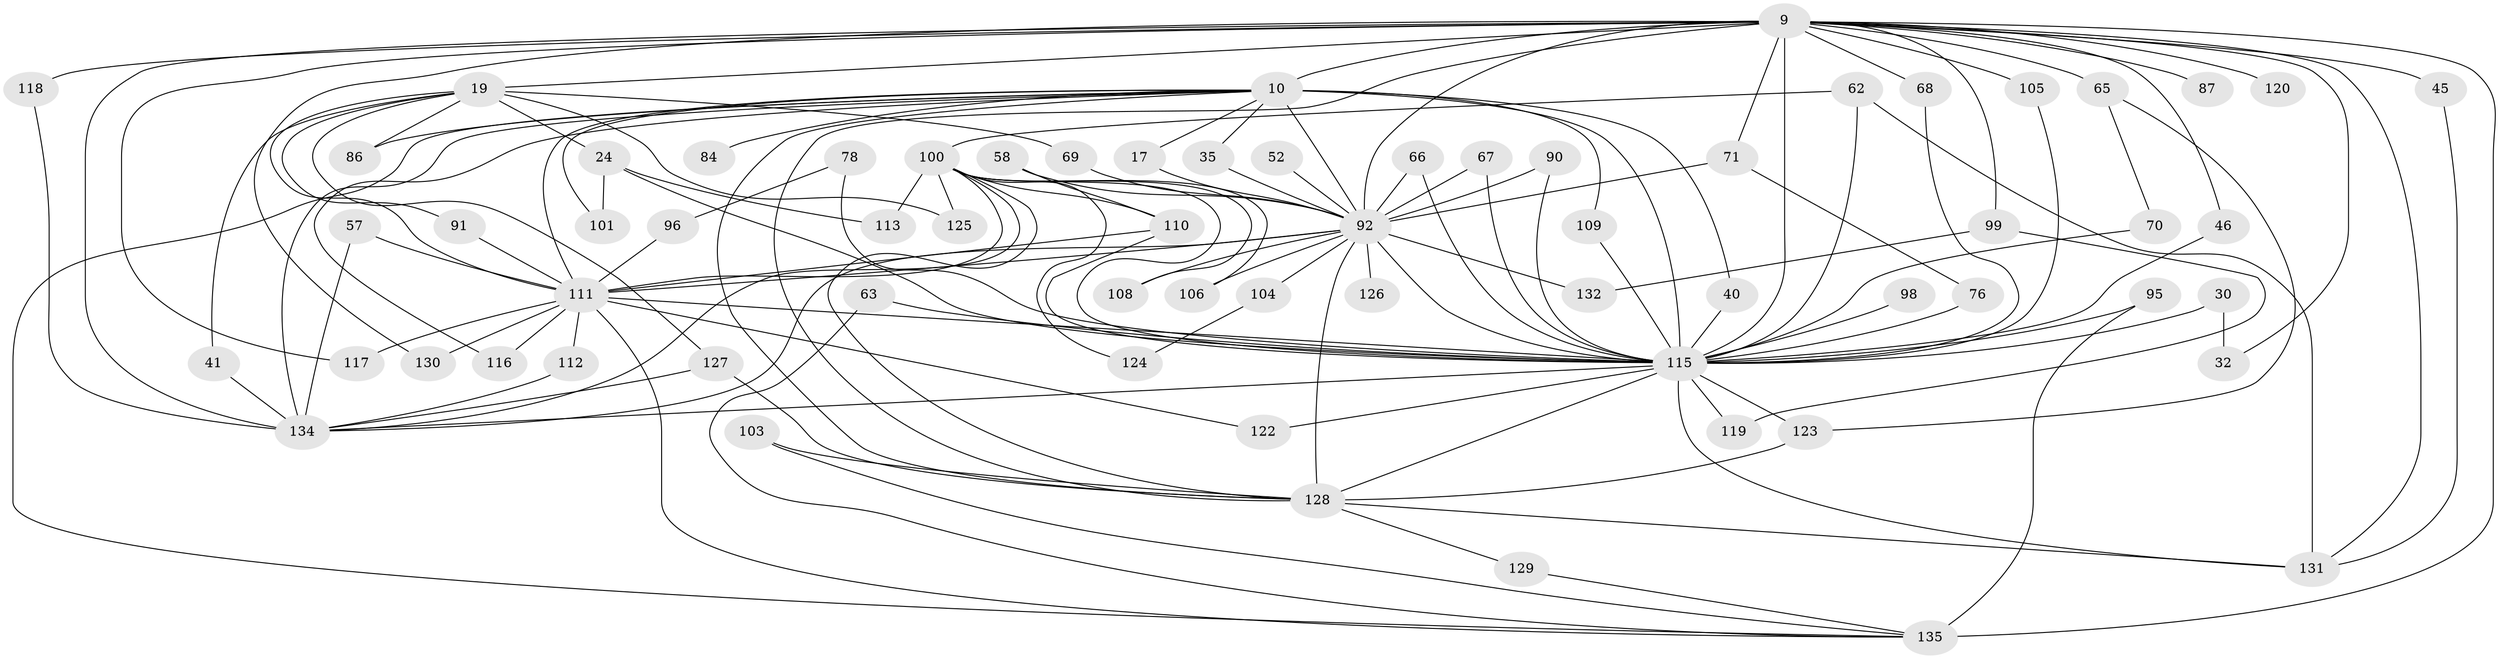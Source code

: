 // original degree distribution, {25: 0.014814814814814815, 16: 0.007407407407407408, 30: 0.007407407407407408, 18: 0.014814814814814815, 24: 0.007407407407407408, 17: 0.007407407407407408, 21: 0.007407407407407408, 20: 0.007407407407407408, 3: 0.23703703703703705, 4: 0.0962962962962963, 5: 0.044444444444444446, 13: 0.014814814814814815, 8: 0.014814814814814815, 6: 0.014814814814814815, 2: 0.4962962962962963, 10: 0.007407407407407408}
// Generated by graph-tools (version 1.1) at 2025/43/03/09/25 04:43:40]
// undirected, 67 vertices, 134 edges
graph export_dot {
graph [start="1"]
  node [color=gray90,style=filled];
  9 [super="+5+8"];
  10 [super="+7"];
  17;
  19;
  24 [super="+13"];
  30;
  32;
  35;
  40;
  41;
  45;
  46;
  52;
  57;
  58 [super="+11"];
  62 [super="+22"];
  63;
  65 [super="+12"];
  66;
  67;
  68;
  69;
  70;
  71 [super="+28"];
  76;
  78 [super="+75"];
  84;
  86;
  87;
  90;
  91;
  92 [super="+88+48+6"];
  95;
  96;
  98;
  99;
  100 [super="+20"];
  101;
  103;
  104;
  105 [super="+74"];
  106;
  108;
  109;
  110 [super="+97"];
  111 [super="+82+79+51"];
  112;
  113;
  115 [super="+85+4+93"];
  116 [super="+107"];
  117;
  118;
  119;
  120;
  122 [super="+29"];
  123 [super="+80"];
  124;
  125;
  126;
  127 [super="+59"];
  128 [super="+44+89+81+83"];
  129;
  130;
  131 [super="+61+114"];
  132;
  134 [super="+133+55+121"];
  135 [super="+39+34+72"];
  9 -- 10 [weight=8];
  9 -- 19;
  9 -- 32;
  9 -- 46;
  9 -- 68;
  9 -- 87 [weight=2];
  9 -- 99 [weight=2];
  9 -- 120 [weight=2];
  9 -- 135 [weight=5];
  9 -- 71;
  9 -- 131;
  9 -- 45 [weight=2];
  9 -- 92 [weight=10];
  9 -- 65 [weight=2];
  9 -- 130;
  9 -- 117;
  9 -- 118 [weight=2];
  9 -- 128;
  9 -- 115 [weight=11];
  9 -- 134 [weight=2];
  9 -- 105;
  10 -- 17;
  10 -- 35;
  10 -- 84 [weight=2];
  10 -- 101;
  10 -- 116 [weight=2];
  10 -- 86;
  10 -- 40;
  10 -- 109;
  10 -- 135;
  10 -- 128 [weight=2];
  10 -- 115 [weight=8];
  10 -- 134 [weight=2];
  10 -- 92 [weight=4];
  10 -- 111;
  17 -- 92;
  19 -- 24 [weight=2];
  19 -- 41;
  19 -- 69;
  19 -- 86;
  19 -- 91;
  19 -- 125;
  19 -- 127;
  19 -- 111;
  24 -- 101;
  24 -- 113;
  24 -- 115;
  30 -- 32;
  30 -- 115 [weight=2];
  35 -- 92;
  40 -- 115;
  41 -- 134;
  45 -- 131;
  46 -- 115;
  52 -- 92;
  57 -- 134;
  57 -- 111;
  58 -- 110;
  58 -- 92;
  62 -- 100;
  62 -- 131 [weight=2];
  62 -- 115 [weight=2];
  63 -- 135;
  63 -- 115;
  65 -- 70;
  65 -- 123;
  66 -- 115;
  66 -- 92;
  67 -- 115;
  67 -- 92;
  68 -- 115;
  69 -- 92;
  70 -- 115;
  71 -- 76;
  71 -- 92 [weight=2];
  76 -- 115;
  78 -- 96;
  78 -- 115 [weight=2];
  90 -- 115;
  90 -- 92;
  91 -- 111;
  92 -- 115 [weight=7];
  92 -- 128 [weight=3];
  92 -- 132;
  92 -- 104 [weight=2];
  92 -- 106;
  92 -- 108;
  92 -- 126 [weight=2];
  92 -- 134;
  92 -- 111 [weight=7];
  95 -- 135;
  95 -- 115;
  96 -- 111;
  98 -- 115 [weight=2];
  99 -- 119;
  99 -- 132;
  100 -- 106;
  100 -- 108;
  100 -- 110 [weight=2];
  100 -- 113;
  100 -- 124;
  100 -- 125;
  100 -- 128;
  100 -- 115 [weight=2];
  100 -- 134;
  100 -- 111;
  103 -- 135;
  103 -- 128;
  104 -- 124;
  105 -- 115;
  109 -- 115;
  110 -- 115;
  110 -- 111;
  111 -- 135 [weight=2];
  111 -- 115 [weight=4];
  111 -- 112;
  111 -- 116;
  111 -- 117;
  111 -- 130;
  111 -- 122;
  112 -- 134;
  115 -- 128;
  115 -- 119;
  115 -- 122 [weight=2];
  115 -- 123;
  115 -- 134 [weight=2];
  115 -- 131;
  118 -- 134;
  123 -- 128;
  127 -- 128;
  127 -- 134;
  128 -- 129;
  128 -- 131;
  129 -- 135;
}
